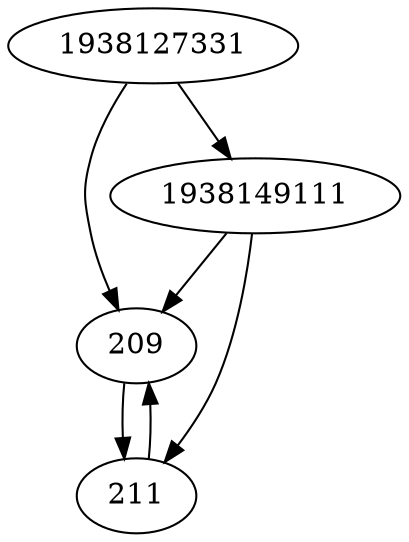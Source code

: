 strict digraph  {
209;
1938127331;
211;
1938149111;
209 -> 211;
1938127331 -> 209;
1938127331 -> 1938149111;
211 -> 209;
1938149111 -> 209;
1938149111 -> 211;
}
